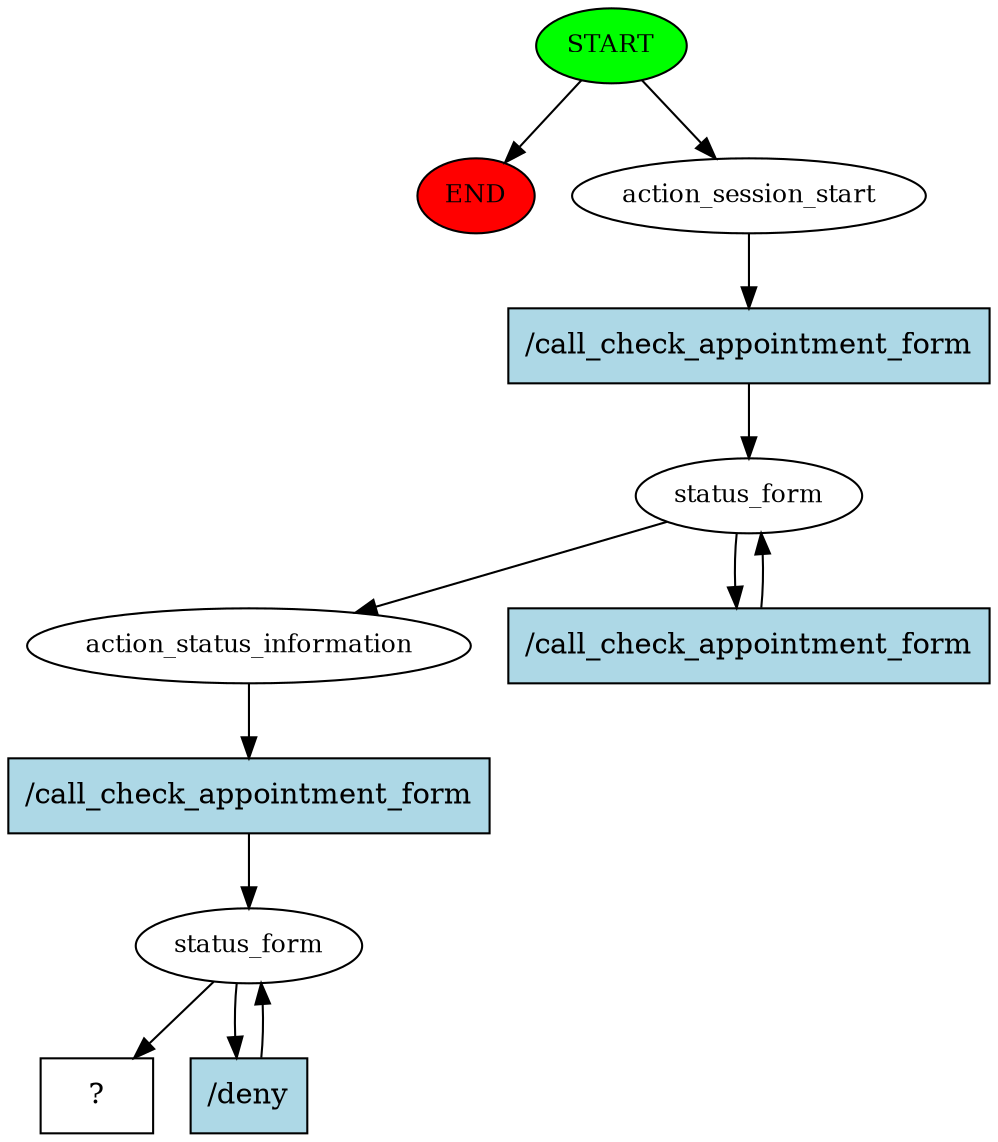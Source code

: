 digraph  {
0 [class="start active", fillcolor=green, fontsize=12, label=START, style=filled];
"-1" [class=end, fillcolor=red, fontsize=12, label=END, style=filled];
1 [class=active, fontsize=12, label=action_session_start];
2 [class=active, fontsize=12, label=status_form];
4 [class=active, fontsize=12, label=action_status_information];
5 [class=active, fontsize=12, label=status_form];
7 [class="intent dashed active", label="  ?  ", shape=rect];
8 [class="intent active", fillcolor=lightblue, label="/call_check_appointment_form", shape=rect, style=filled];
9 [class="intent active", fillcolor=lightblue, label="/call_check_appointment_form", shape=rect, style=filled];
10 [class="intent active", fillcolor=lightblue, label="/call_check_appointment_form", shape=rect, style=filled];
11 [class="intent active", fillcolor=lightblue, label="/deny", shape=rect, style=filled];
0 -> "-1"  [class="", key=NONE, label=""];
0 -> 1  [class=active, key=NONE, label=""];
1 -> 8  [class=active, key=0];
2 -> 4  [class=active, key=NONE, label=""];
2 -> 9  [class=active, key=0];
4 -> 10  [class=active, key=0];
5 -> 7  [class=active, key=NONE, label=""];
5 -> 11  [class=active, key=0];
8 -> 2  [class=active, key=0];
9 -> 2  [class=active, key=0];
10 -> 5  [class=active, key=0];
11 -> 5  [class=active, key=0];
}
